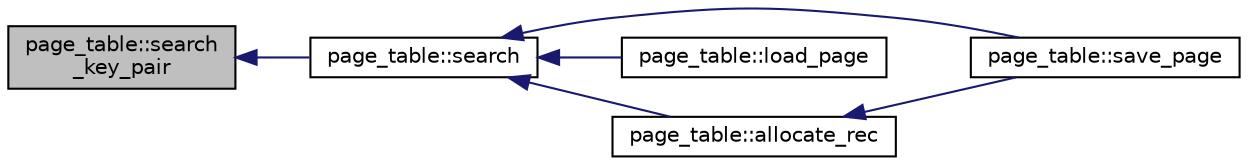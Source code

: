digraph "page_table::search_key_pair"
{
  edge [fontname="Helvetica",fontsize="10",labelfontname="Helvetica",labelfontsize="10"];
  node [fontname="Helvetica",fontsize="10",shape=record];
  rankdir="LR";
  Node58 [label="page_table::search\l_key_pair",height=0.2,width=0.4,color="black", fillcolor="grey75", style="filled", fontcolor="black"];
  Node58 -> Node59 [dir="back",color="midnightblue",fontsize="10",style="solid",fontname="Helvetica"];
  Node59 [label="page_table::search",height=0.2,width=0.4,color="black", fillcolor="white", style="filled",URL="$db/d0e/classpage__table.html#a6a785ea8bdc6d346f1fce0181f76969c"];
  Node59 -> Node60 [dir="back",color="midnightblue",fontsize="10",style="solid",fontname="Helvetica"];
  Node60 [label="page_table::save_page",height=0.2,width=0.4,color="black", fillcolor="white", style="filled",URL="$db/d0e/classpage__table.html#a9cfaa5c50aab8724164a3fa28055fc26"];
  Node59 -> Node61 [dir="back",color="midnightblue",fontsize="10",style="solid",fontname="Helvetica"];
  Node61 [label="page_table::load_page",height=0.2,width=0.4,color="black", fillcolor="white", style="filled",URL="$db/d0e/classpage__table.html#ac18edf8272923c6bbcff0f38a8527f26"];
  Node59 -> Node62 [dir="back",color="midnightblue",fontsize="10",style="solid",fontname="Helvetica"];
  Node62 [label="page_table::allocate_rec",height=0.2,width=0.4,color="black", fillcolor="white", style="filled",URL="$db/d0e/classpage__table.html#a45e2028ce5759778964466cd67d19a21"];
  Node62 -> Node60 [dir="back",color="midnightblue",fontsize="10",style="solid",fontname="Helvetica"];
}
